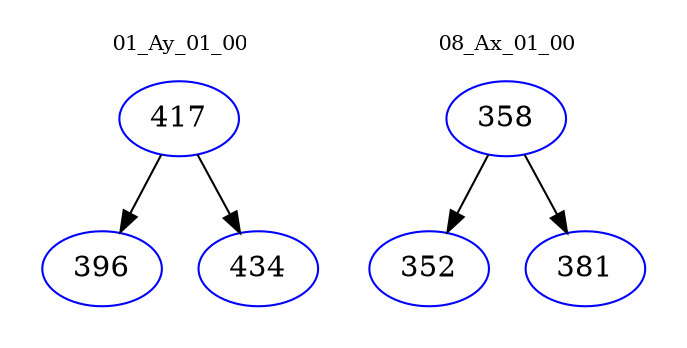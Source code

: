 digraph{
subgraph cluster_0 {
color = white
label = "01_Ay_01_00";
fontsize=10;
T0_417 [label="417", color="blue"]
T0_417 -> T0_396 [color="black"]
T0_396 [label="396", color="blue"]
T0_417 -> T0_434 [color="black"]
T0_434 [label="434", color="blue"]
}
subgraph cluster_1 {
color = white
label = "08_Ax_01_00";
fontsize=10;
T1_358 [label="358", color="blue"]
T1_358 -> T1_352 [color="black"]
T1_352 [label="352", color="blue"]
T1_358 -> T1_381 [color="black"]
T1_381 [label="381", color="blue"]
}
}
